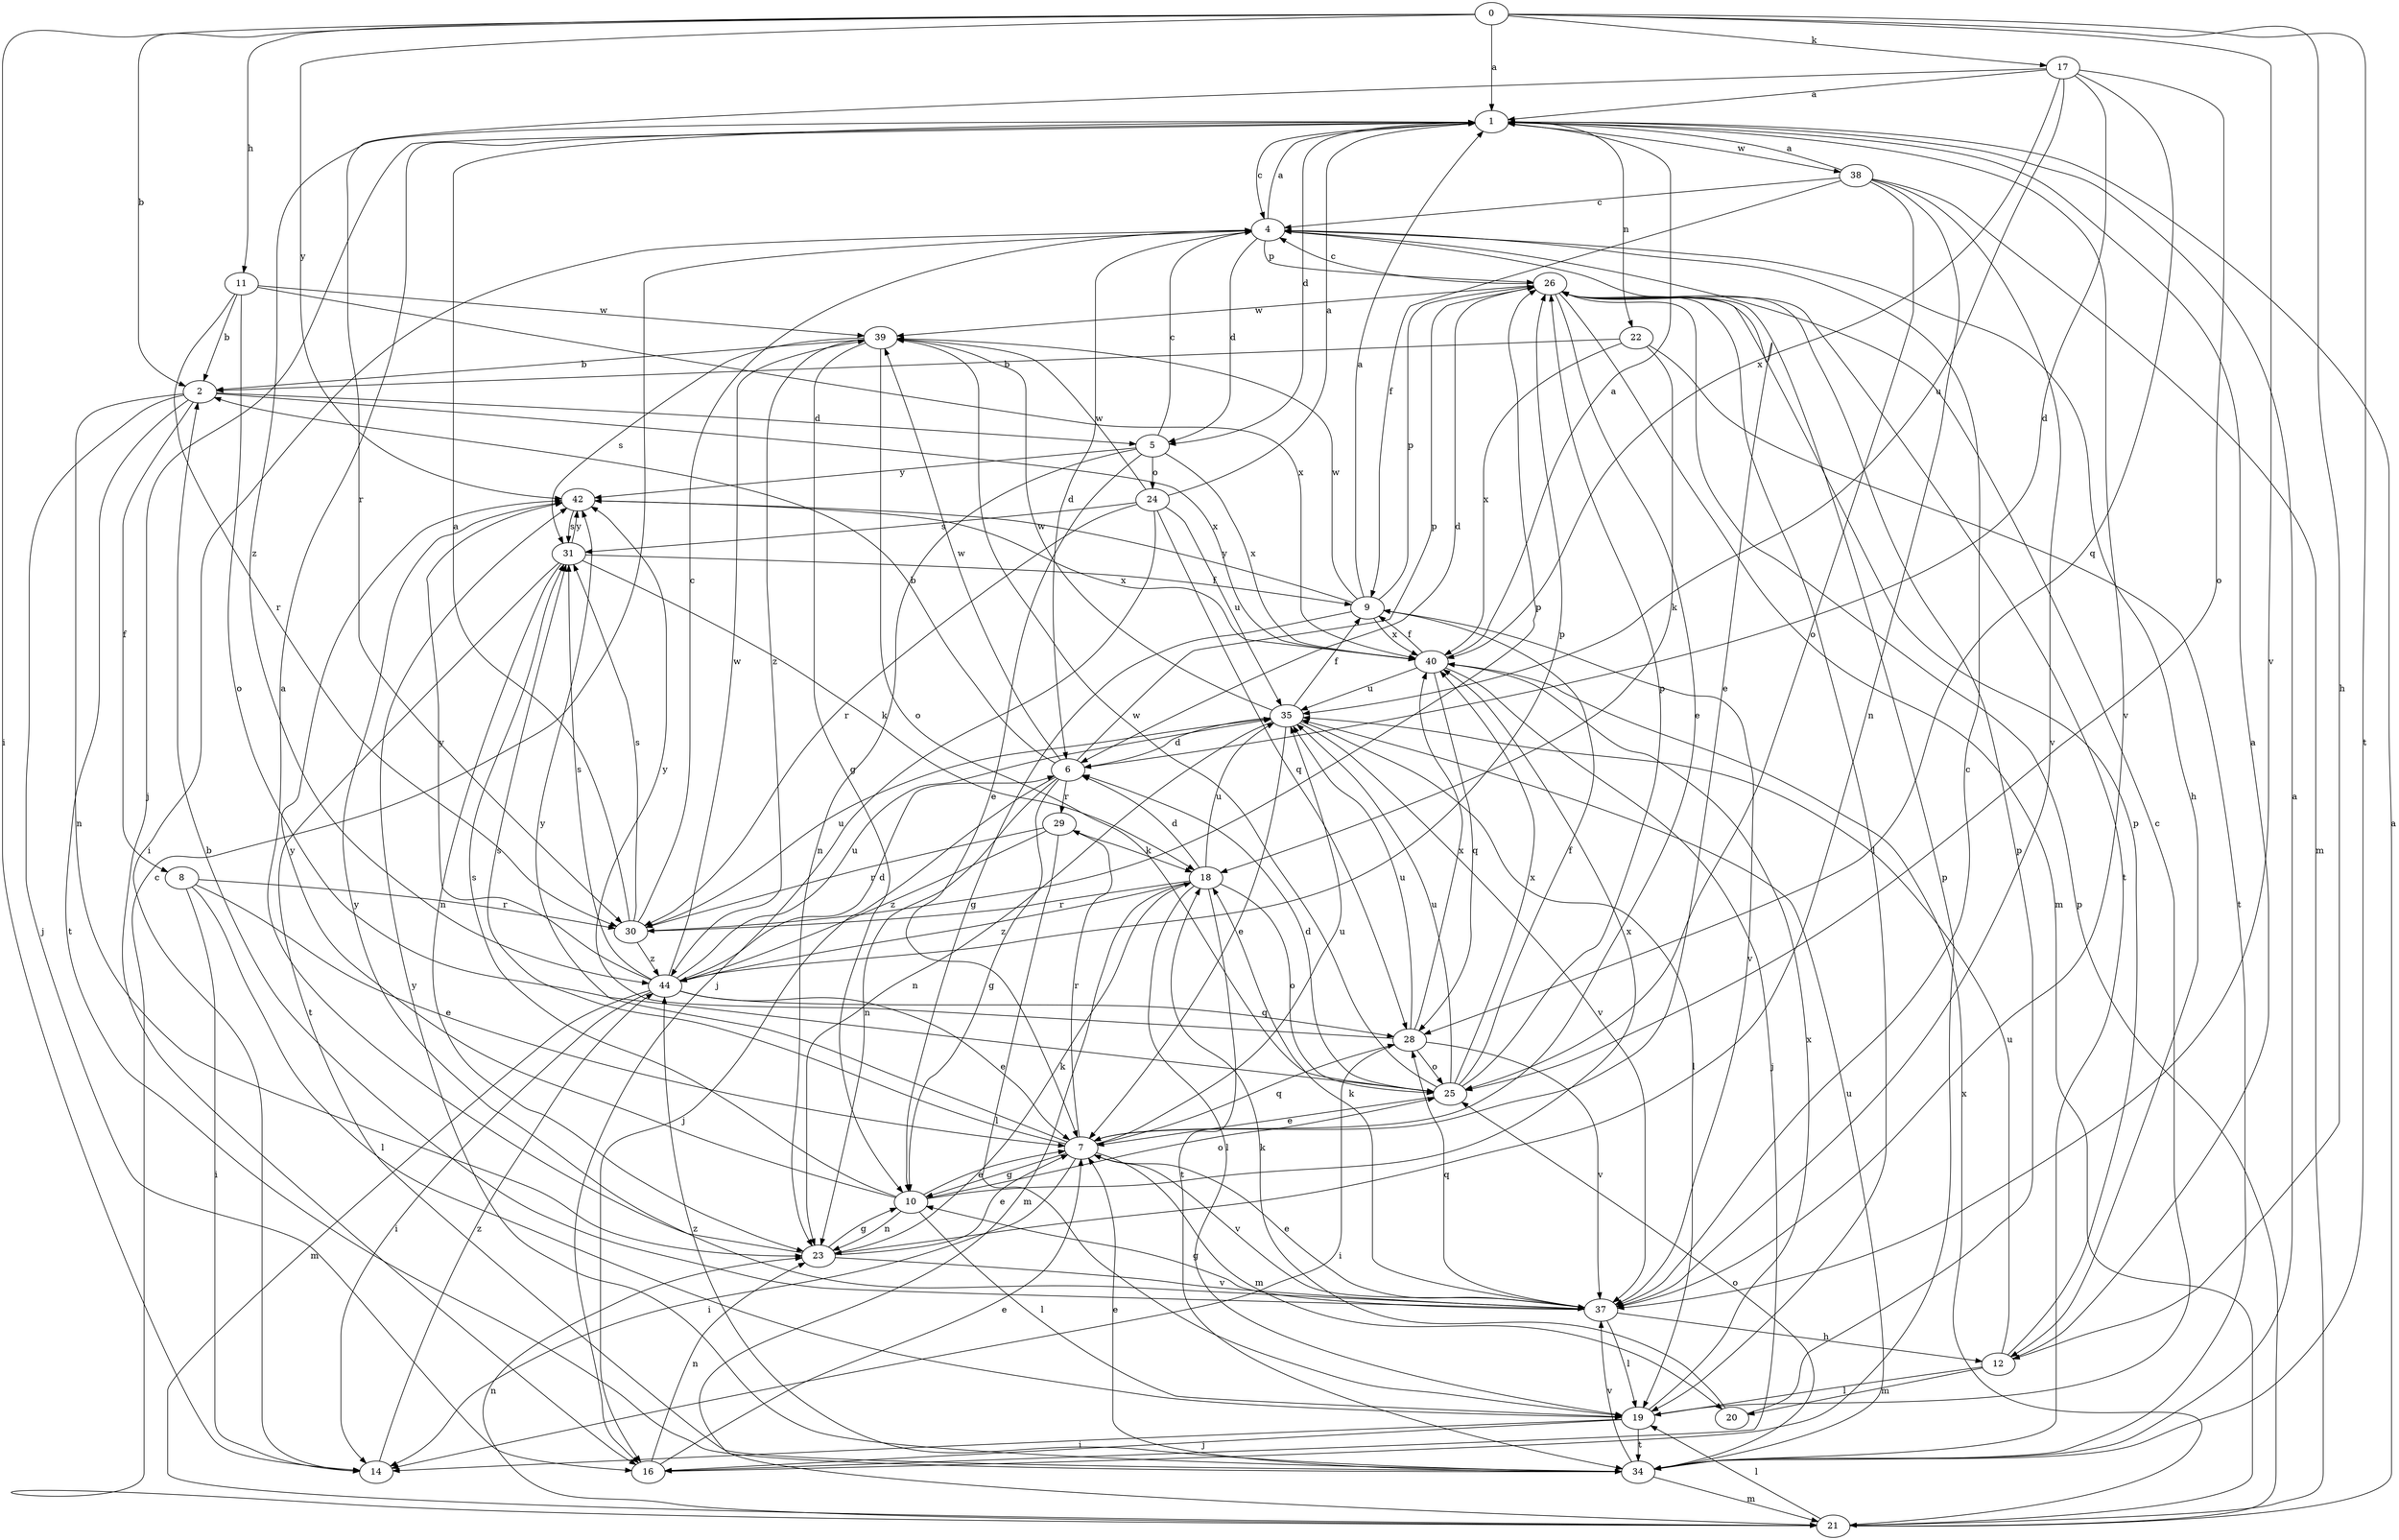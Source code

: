 strict digraph  {
0;
1;
2;
4;
5;
6;
7;
8;
9;
10;
11;
12;
14;
16;
17;
18;
19;
20;
21;
22;
23;
24;
25;
26;
28;
29;
30;
31;
34;
35;
37;
38;
39;
40;
42;
44;
0 -> 1  [label=a];
0 -> 2  [label=b];
0 -> 11  [label=h];
0 -> 12  [label=h];
0 -> 14  [label=i];
0 -> 17  [label=k];
0 -> 34  [label=t];
0 -> 37  [label=v];
0 -> 42  [label=y];
1 -> 4  [label=c];
1 -> 5  [label=d];
1 -> 16  [label=j];
1 -> 22  [label=n];
1 -> 37  [label=v];
1 -> 38  [label=w];
1 -> 44  [label=z];
2 -> 5  [label=d];
2 -> 8  [label=f];
2 -> 16  [label=j];
2 -> 23  [label=n];
2 -> 34  [label=t];
2 -> 40  [label=x];
4 -> 1  [label=a];
4 -> 5  [label=d];
4 -> 6  [label=d];
4 -> 7  [label=e];
4 -> 12  [label=h];
4 -> 14  [label=i];
4 -> 26  [label=p];
5 -> 4  [label=c];
5 -> 7  [label=e];
5 -> 23  [label=n];
5 -> 24  [label=o];
5 -> 40  [label=x];
5 -> 42  [label=y];
6 -> 2  [label=b];
6 -> 10  [label=g];
6 -> 16  [label=j];
6 -> 23  [label=n];
6 -> 26  [label=p];
6 -> 29  [label=r];
6 -> 39  [label=w];
7 -> 10  [label=g];
7 -> 14  [label=i];
7 -> 20  [label=m];
7 -> 28  [label=q];
7 -> 29  [label=r];
7 -> 31  [label=s];
7 -> 35  [label=u];
7 -> 37  [label=v];
7 -> 42  [label=y];
8 -> 7  [label=e];
8 -> 14  [label=i];
8 -> 19  [label=l];
8 -> 30  [label=r];
9 -> 1  [label=a];
9 -> 10  [label=g];
9 -> 26  [label=p];
9 -> 37  [label=v];
9 -> 39  [label=w];
9 -> 40  [label=x];
9 -> 42  [label=y];
10 -> 7  [label=e];
10 -> 19  [label=l];
10 -> 23  [label=n];
10 -> 25  [label=o];
10 -> 31  [label=s];
10 -> 40  [label=x];
10 -> 42  [label=y];
11 -> 2  [label=b];
11 -> 25  [label=o];
11 -> 30  [label=r];
11 -> 39  [label=w];
11 -> 40  [label=x];
12 -> 1  [label=a];
12 -> 19  [label=l];
12 -> 20  [label=m];
12 -> 26  [label=p];
12 -> 35  [label=u];
14 -> 44  [label=z];
16 -> 7  [label=e];
16 -> 23  [label=n];
16 -> 26  [label=p];
17 -> 1  [label=a];
17 -> 6  [label=d];
17 -> 25  [label=o];
17 -> 28  [label=q];
17 -> 30  [label=r];
17 -> 35  [label=u];
17 -> 40  [label=x];
18 -> 6  [label=d];
18 -> 19  [label=l];
18 -> 21  [label=m];
18 -> 25  [label=o];
18 -> 30  [label=r];
18 -> 34  [label=t];
18 -> 35  [label=u];
18 -> 44  [label=z];
19 -> 4  [label=c];
19 -> 14  [label=i];
19 -> 16  [label=j];
19 -> 34  [label=t];
19 -> 40  [label=x];
20 -> 18  [label=k];
20 -> 26  [label=p];
21 -> 1  [label=a];
21 -> 4  [label=c];
21 -> 19  [label=l];
21 -> 23  [label=n];
21 -> 26  [label=p];
21 -> 40  [label=x];
22 -> 2  [label=b];
22 -> 18  [label=k];
22 -> 34  [label=t];
22 -> 40  [label=x];
23 -> 1  [label=a];
23 -> 7  [label=e];
23 -> 10  [label=g];
23 -> 18  [label=k];
23 -> 37  [label=v];
24 -> 1  [label=a];
24 -> 16  [label=j];
24 -> 28  [label=q];
24 -> 30  [label=r];
24 -> 31  [label=s];
24 -> 35  [label=u];
24 -> 39  [label=w];
25 -> 6  [label=d];
25 -> 7  [label=e];
25 -> 9  [label=f];
25 -> 26  [label=p];
25 -> 35  [label=u];
25 -> 39  [label=w];
25 -> 40  [label=x];
26 -> 4  [label=c];
26 -> 6  [label=d];
26 -> 7  [label=e];
26 -> 19  [label=l];
26 -> 21  [label=m];
26 -> 34  [label=t];
26 -> 39  [label=w];
28 -> 14  [label=i];
28 -> 25  [label=o];
28 -> 35  [label=u];
28 -> 37  [label=v];
28 -> 40  [label=x];
28 -> 42  [label=y];
29 -> 18  [label=k];
29 -> 19  [label=l];
29 -> 30  [label=r];
29 -> 44  [label=z];
30 -> 1  [label=a];
30 -> 4  [label=c];
30 -> 26  [label=p];
30 -> 31  [label=s];
30 -> 35  [label=u];
30 -> 44  [label=z];
31 -> 9  [label=f];
31 -> 18  [label=k];
31 -> 23  [label=n];
31 -> 34  [label=t];
31 -> 42  [label=y];
34 -> 1  [label=a];
34 -> 7  [label=e];
34 -> 21  [label=m];
34 -> 25  [label=o];
34 -> 35  [label=u];
34 -> 37  [label=v];
34 -> 42  [label=y];
34 -> 44  [label=z];
35 -> 6  [label=d];
35 -> 7  [label=e];
35 -> 9  [label=f];
35 -> 19  [label=l];
35 -> 23  [label=n];
35 -> 37  [label=v];
35 -> 39  [label=w];
37 -> 2  [label=b];
37 -> 4  [label=c];
37 -> 7  [label=e];
37 -> 10  [label=g];
37 -> 12  [label=h];
37 -> 18  [label=k];
37 -> 19  [label=l];
37 -> 28  [label=q];
37 -> 42  [label=y];
38 -> 1  [label=a];
38 -> 4  [label=c];
38 -> 9  [label=f];
38 -> 21  [label=m];
38 -> 23  [label=n];
38 -> 25  [label=o];
38 -> 37  [label=v];
39 -> 2  [label=b];
39 -> 10  [label=g];
39 -> 25  [label=o];
39 -> 31  [label=s];
39 -> 44  [label=z];
40 -> 1  [label=a];
40 -> 9  [label=f];
40 -> 16  [label=j];
40 -> 28  [label=q];
40 -> 35  [label=u];
42 -> 31  [label=s];
42 -> 40  [label=x];
44 -> 6  [label=d];
44 -> 7  [label=e];
44 -> 14  [label=i];
44 -> 21  [label=m];
44 -> 26  [label=p];
44 -> 28  [label=q];
44 -> 31  [label=s];
44 -> 35  [label=u];
44 -> 39  [label=w];
44 -> 42  [label=y];
}
